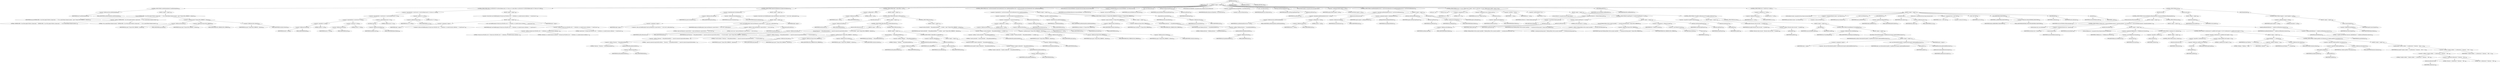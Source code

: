 digraph "execute" {  
"827" [label = <(METHOD,execute)<SUB>493</SUB>> ]
"47" [label = <(PARAM,this)<SUB>493</SUB>> ]
"828" [label = <(BLOCK,&lt;empty&gt;,&lt;empty&gt;)<SUB>493</SUB>> ]
"829" [label = <(CONTROL_STRUCTURE,if (usedMatchingTask),if (usedMatchingTask))<SUB>494</SUB>> ]
"830" [label = <(&lt;operator&gt;.fieldAccess,this.usedMatchingTask)<SUB>494</SUB>> ]
"831" [label = <(IDENTIFIER,this,if (usedMatchingTask))<SUB>494</SUB>> ]
"832" [label = <(FIELD_IDENTIFIER,usedMatchingTask,usedMatchingTask)<SUB>494</SUB>> ]
"833" [label = <(BLOCK,&lt;empty&gt;,&lt;empty&gt;)<SUB>494</SUB>> ]
"834" [label = <(log,log(&quot;DEPRECATED - Use of the implicit FileSet is deprecated.  &quot; + &quot;Use a nested fileset element instead.&quot;, quiet ? Project.MSG_VERBOSE : verbosity))<SUB>495</SUB>> ]
"46" [label = <(IDENTIFIER,this,log(&quot;DEPRECATED - Use of the implicit FileSet is deprecated.  &quot; + &quot;Use a nested fileset element instead.&quot;, quiet ? Project.MSG_VERBOSE : verbosity))<SUB>495</SUB>> ]
"835" [label = <(&lt;operator&gt;.addition,&quot;DEPRECATED - Use of the implicit FileSet is deprecated.  &quot; + &quot;Use a nested fileset element instead.&quot;)<SUB>495</SUB>> ]
"836" [label = <(LITERAL,&quot;DEPRECATED - Use of the implicit FileSet is deprecated.  &quot;,&quot;DEPRECATED - Use of the implicit FileSet is deprecated.  &quot; + &quot;Use a nested fileset element instead.&quot;)<SUB>495</SUB>> ]
"837" [label = <(LITERAL,&quot;Use a nested fileset element instead.&quot;,&quot;DEPRECATED - Use of the implicit FileSet is deprecated.  &quot; + &quot;Use a nested fileset element instead.&quot;)<SUB>496</SUB>> ]
"838" [label = <(&lt;operator&gt;.conditional,quiet ? Project.MSG_VERBOSE : verbosity)<SUB>496</SUB>> ]
"839" [label = <(&lt;operator&gt;.fieldAccess,this.quiet)<SUB>496</SUB>> ]
"840" [label = <(IDENTIFIER,this,quiet ? Project.MSG_VERBOSE : verbosity)<SUB>496</SUB>> ]
"841" [label = <(FIELD_IDENTIFIER,quiet,quiet)<SUB>496</SUB>> ]
"842" [label = <(&lt;operator&gt;.fieldAccess,Project.MSG_VERBOSE)<SUB>496</SUB>> ]
"843" [label = <(IDENTIFIER,Project,quiet ? Project.MSG_VERBOSE : verbosity)<SUB>496</SUB>> ]
"844" [label = <(FIELD_IDENTIFIER,MSG_VERBOSE,MSG_VERBOSE)<SUB>496</SUB>> ]
"845" [label = <(&lt;operator&gt;.fieldAccess,this.verbosity)<SUB>496</SUB>> ]
"846" [label = <(IDENTIFIER,this,quiet ? Project.MSG_VERBOSE : verbosity)<SUB>496</SUB>> ]
"847" [label = <(FIELD_IDENTIFIER,verbosity,verbosity)<SUB>496</SUB>> ]
"848" [label = <(CONTROL_STRUCTURE,if (file == null &amp;&amp; dir == null &amp;&amp; filesets.size() == 0 &amp;&amp; rcs == null),if (file == null &amp;&amp; dir == null &amp;&amp; filesets.size() == 0 &amp;&amp; rcs == null))<SUB>499</SUB>> ]
"849" [label = <(&lt;operator&gt;.logicalAnd,file == null &amp;&amp; dir == null &amp;&amp; filesets.size() == 0 &amp;&amp; rcs == null)<SUB>499</SUB>> ]
"850" [label = <(&lt;operator&gt;.logicalAnd,file == null &amp;&amp; dir == null &amp;&amp; filesets.size() == 0)<SUB>499</SUB>> ]
"851" [label = <(&lt;operator&gt;.logicalAnd,file == null &amp;&amp; dir == null)<SUB>499</SUB>> ]
"852" [label = <(&lt;operator&gt;.equals,file == null)<SUB>499</SUB>> ]
"853" [label = <(&lt;operator&gt;.fieldAccess,this.file)<SUB>499</SUB>> ]
"854" [label = <(IDENTIFIER,this,file == null)<SUB>499</SUB>> ]
"855" [label = <(FIELD_IDENTIFIER,file,file)<SUB>499</SUB>> ]
"856" [label = <(LITERAL,null,file == null)<SUB>499</SUB>> ]
"857" [label = <(&lt;operator&gt;.equals,dir == null)<SUB>499</SUB>> ]
"858" [label = <(&lt;operator&gt;.fieldAccess,this.dir)<SUB>499</SUB>> ]
"859" [label = <(IDENTIFIER,this,dir == null)<SUB>499</SUB>> ]
"860" [label = <(FIELD_IDENTIFIER,dir,dir)<SUB>499</SUB>> ]
"861" [label = <(LITERAL,null,dir == null)<SUB>499</SUB>> ]
"862" [label = <(&lt;operator&gt;.equals,filesets.size() == 0)<SUB>499</SUB>> ]
"863" [label = <(size,filesets.size())<SUB>499</SUB>> ]
"864" [label = <(&lt;operator&gt;.fieldAccess,this.filesets)<SUB>499</SUB>> ]
"865" [label = <(IDENTIFIER,this,filesets.size())<SUB>499</SUB>> ]
"866" [label = <(FIELD_IDENTIFIER,filesets,filesets)<SUB>499</SUB>> ]
"867" [label = <(LITERAL,0,filesets.size() == 0)<SUB>499</SUB>> ]
"868" [label = <(&lt;operator&gt;.equals,rcs == null)<SUB>499</SUB>> ]
"869" [label = <(&lt;operator&gt;.fieldAccess,this.rcs)<SUB>499</SUB>> ]
"870" [label = <(IDENTIFIER,this,rcs == null)<SUB>499</SUB>> ]
"871" [label = <(FIELD_IDENTIFIER,rcs,rcs)<SUB>499</SUB>> ]
"872" [label = <(LITERAL,null,rcs == null)<SUB>499</SUB>> ]
"873" [label = <(BLOCK,&lt;empty&gt;,&lt;empty&gt;)<SUB>499</SUB>> ]
"874" [label = <(&lt;operator&gt;.throw,throw new BuildException(&quot;At least one of the file or dir &quot; + &quot;attributes, or a nested resource collection, &quot; + &quot;must be set.&quot;);)<SUB>500</SUB>> ]
"875" [label = <(BLOCK,&lt;empty&gt;,&lt;empty&gt;)<SUB>500</SUB>> ]
"876" [label = <(&lt;operator&gt;.assignment,&lt;empty&gt;)> ]
"877" [label = <(IDENTIFIER,$obj7,&lt;empty&gt;)> ]
"878" [label = <(&lt;operator&gt;.alloc,new BuildException(&quot;At least one of the file or dir &quot; + &quot;attributes, or a nested resource collection, &quot; + &quot;must be set.&quot;))<SUB>500</SUB>> ]
"879" [label = <(&lt;init&gt;,new BuildException(&quot;At least one of the file or dir &quot; + &quot;attributes, or a nested resource collection, &quot; + &quot;must be set.&quot;))<SUB>500</SUB>> ]
"880" [label = <(IDENTIFIER,$obj7,new BuildException(&quot;At least one of the file or dir &quot; + &quot;attributes, or a nested resource collection, &quot; + &quot;must be set.&quot;))> ]
"881" [label = <(&lt;operator&gt;.addition,&quot;At least one of the file or dir &quot; + &quot;attributes, or a nested resource collection, &quot; + &quot;must be set.&quot;)<SUB>500</SUB>> ]
"882" [label = <(&lt;operator&gt;.addition,&quot;At least one of the file or dir &quot; + &quot;attributes, or a nested resource collection, &quot;)<SUB>500</SUB>> ]
"883" [label = <(LITERAL,&quot;At least one of the file or dir &quot;,&quot;At least one of the file or dir &quot; + &quot;attributes, or a nested resource collection, &quot;)<SUB>500</SUB>> ]
"884" [label = <(LITERAL,&quot;attributes, or a nested resource collection, &quot;,&quot;At least one of the file or dir &quot; + &quot;attributes, or a nested resource collection, &quot;)<SUB>501</SUB>> ]
"885" [label = <(LITERAL,&quot;must be set.&quot;,&quot;At least one of the file or dir &quot; + &quot;attributes, or a nested resource collection, &quot; + &quot;must be set.&quot;)<SUB>502</SUB>> ]
"886" [label = <(IDENTIFIER,$obj7,&lt;empty&gt;)> ]
"887" [label = <(CONTROL_STRUCTURE,if (quiet &amp;&amp; failonerror),if (quiet &amp;&amp; failonerror))<SUB>505</SUB>> ]
"888" [label = <(&lt;operator&gt;.logicalAnd,quiet &amp;&amp; failonerror)<SUB>505</SUB>> ]
"889" [label = <(&lt;operator&gt;.fieldAccess,this.quiet)<SUB>505</SUB>> ]
"890" [label = <(IDENTIFIER,this,quiet &amp;&amp; failonerror)<SUB>505</SUB>> ]
"891" [label = <(FIELD_IDENTIFIER,quiet,quiet)<SUB>505</SUB>> ]
"892" [label = <(&lt;operator&gt;.fieldAccess,this.failonerror)<SUB>505</SUB>> ]
"893" [label = <(IDENTIFIER,this,quiet &amp;&amp; failonerror)<SUB>505</SUB>> ]
"894" [label = <(FIELD_IDENTIFIER,failonerror,failonerror)<SUB>505</SUB>> ]
"895" [label = <(BLOCK,&lt;empty&gt;,&lt;empty&gt;)<SUB>505</SUB>> ]
"896" [label = <(&lt;operator&gt;.throw,throw new BuildException(&quot;quiet and failonerror cannot both be &quot; + &quot;set to true&quot;, getLocation());)<SUB>506</SUB>> ]
"897" [label = <(BLOCK,&lt;empty&gt;,&lt;empty&gt;)<SUB>506</SUB>> ]
"898" [label = <(&lt;operator&gt;.assignment,&lt;empty&gt;)> ]
"899" [label = <(IDENTIFIER,$obj8,&lt;empty&gt;)> ]
"900" [label = <(&lt;operator&gt;.alloc,new BuildException(&quot;quiet and failonerror cannot both be &quot; + &quot;set to true&quot;, getLocation()))<SUB>506</SUB>> ]
"901" [label = <(&lt;init&gt;,new BuildException(&quot;quiet and failonerror cannot both be &quot; + &quot;set to true&quot;, getLocation()))<SUB>506</SUB>> ]
"902" [label = <(IDENTIFIER,$obj8,new BuildException(&quot;quiet and failonerror cannot both be &quot; + &quot;set to true&quot;, getLocation()))> ]
"903" [label = <(&lt;operator&gt;.addition,&quot;quiet and failonerror cannot both be &quot; + &quot;set to true&quot;)<SUB>506</SUB>> ]
"904" [label = <(LITERAL,&quot;quiet and failonerror cannot both be &quot;,&quot;quiet and failonerror cannot both be &quot; + &quot;set to true&quot;)<SUB>506</SUB>> ]
"905" [label = <(LITERAL,&quot;set to true&quot;,&quot;quiet and failonerror cannot both be &quot; + &quot;set to true&quot;)<SUB>507</SUB>> ]
"906" [label = <(getLocation,getLocation())<SUB>507</SUB>> ]
"48" [label = <(IDENTIFIER,this,getLocation())<SUB>507</SUB>> ]
"907" [label = <(IDENTIFIER,$obj8,&lt;empty&gt;)> ]
"908" [label = <(CONTROL_STRUCTURE,if (file != null),if (file != null))<SUB>511</SUB>> ]
"909" [label = <(&lt;operator&gt;.notEquals,file != null)<SUB>511</SUB>> ]
"910" [label = <(&lt;operator&gt;.fieldAccess,this.file)<SUB>511</SUB>> ]
"911" [label = <(IDENTIFIER,this,file != null)<SUB>511</SUB>> ]
"912" [label = <(FIELD_IDENTIFIER,file,file)<SUB>511</SUB>> ]
"913" [label = <(LITERAL,null,file != null)<SUB>511</SUB>> ]
"914" [label = <(BLOCK,&lt;empty&gt;,&lt;empty&gt;)<SUB>511</SUB>> ]
"915" [label = <(CONTROL_STRUCTURE,if (file.exists()),if (file.exists()))<SUB>512</SUB>> ]
"916" [label = <(exists,file.exists())<SUB>512</SUB>> ]
"917" [label = <(&lt;operator&gt;.fieldAccess,this.file)<SUB>512</SUB>> ]
"918" [label = <(IDENTIFIER,this,file.exists())<SUB>512</SUB>> ]
"919" [label = <(FIELD_IDENTIFIER,file,file)<SUB>512</SUB>> ]
"920" [label = <(BLOCK,&lt;empty&gt;,&lt;empty&gt;)<SUB>512</SUB>> ]
"921" [label = <(CONTROL_STRUCTURE,if (file.isDirectory()),if (file.isDirectory()))<SUB>513</SUB>> ]
"922" [label = <(isDirectory,file.isDirectory())<SUB>513</SUB>> ]
"923" [label = <(&lt;operator&gt;.fieldAccess,this.file)<SUB>513</SUB>> ]
"924" [label = <(IDENTIFIER,this,file.isDirectory())<SUB>513</SUB>> ]
"925" [label = <(FIELD_IDENTIFIER,file,file)<SUB>513</SUB>> ]
"926" [label = <(BLOCK,&lt;empty&gt;,&lt;empty&gt;)<SUB>513</SUB>> ]
"927" [label = <(log,log(&quot;Directory &quot; + file.getAbsolutePath() + &quot; cannot be removed using the file attribute.  &quot; + &quot;Use dir instead.&quot;, quiet ? Project.MSG_VERBOSE : verbosity))<SUB>514</SUB>> ]
"49" [label = <(IDENTIFIER,this,log(&quot;Directory &quot; + file.getAbsolutePath() + &quot; cannot be removed using the file attribute.  &quot; + &quot;Use dir instead.&quot;, quiet ? Project.MSG_VERBOSE : verbosity))<SUB>514</SUB>> ]
"928" [label = <(&lt;operator&gt;.addition,&quot;Directory &quot; + file.getAbsolutePath() + &quot; cannot be removed using the file attribute.  &quot; + &quot;Use dir instead.&quot;)<SUB>514</SUB>> ]
"929" [label = <(&lt;operator&gt;.addition,&quot;Directory &quot; + file.getAbsolutePath() + &quot; cannot be removed using the file attribute.  &quot;)<SUB>514</SUB>> ]
"930" [label = <(&lt;operator&gt;.addition,&quot;Directory &quot; + file.getAbsolutePath())<SUB>514</SUB>> ]
"931" [label = <(LITERAL,&quot;Directory &quot;,&quot;Directory &quot; + file.getAbsolutePath())<SUB>514</SUB>> ]
"932" [label = <(getAbsolutePath,file.getAbsolutePath())<SUB>514</SUB>> ]
"933" [label = <(&lt;operator&gt;.fieldAccess,this.file)<SUB>514</SUB>> ]
"934" [label = <(IDENTIFIER,this,file.getAbsolutePath())<SUB>514</SUB>> ]
"935" [label = <(FIELD_IDENTIFIER,file,file)<SUB>514</SUB>> ]
"936" [label = <(LITERAL,&quot; cannot be removed using the file attribute.  &quot;,&quot;Directory &quot; + file.getAbsolutePath() + &quot; cannot be removed using the file attribute.  &quot;)<SUB>515</SUB>> ]
"937" [label = <(LITERAL,&quot;Use dir instead.&quot;,&quot;Directory &quot; + file.getAbsolutePath() + &quot; cannot be removed using the file attribute.  &quot; + &quot;Use dir instead.&quot;)<SUB>516</SUB>> ]
"938" [label = <(&lt;operator&gt;.conditional,quiet ? Project.MSG_VERBOSE : verbosity)<SUB>516</SUB>> ]
"939" [label = <(&lt;operator&gt;.fieldAccess,this.quiet)<SUB>516</SUB>> ]
"940" [label = <(IDENTIFIER,this,quiet ? Project.MSG_VERBOSE : verbosity)<SUB>516</SUB>> ]
"941" [label = <(FIELD_IDENTIFIER,quiet,quiet)<SUB>516</SUB>> ]
"942" [label = <(&lt;operator&gt;.fieldAccess,Project.MSG_VERBOSE)<SUB>516</SUB>> ]
"943" [label = <(IDENTIFIER,Project,quiet ? Project.MSG_VERBOSE : verbosity)<SUB>516</SUB>> ]
"944" [label = <(FIELD_IDENTIFIER,MSG_VERBOSE,MSG_VERBOSE)<SUB>516</SUB>> ]
"945" [label = <(&lt;operator&gt;.fieldAccess,this.verbosity)<SUB>516</SUB>> ]
"946" [label = <(IDENTIFIER,this,quiet ? Project.MSG_VERBOSE : verbosity)<SUB>516</SUB>> ]
"947" [label = <(FIELD_IDENTIFIER,verbosity,verbosity)<SUB>516</SUB>> ]
"948" [label = <(CONTROL_STRUCTURE,else,else)<SUB>517</SUB>> ]
"949" [label = <(BLOCK,&lt;empty&gt;,&lt;empty&gt;)<SUB>517</SUB>> ]
"950" [label = <(log,log(&quot;Deleting: &quot; + file.getAbsolutePath()))<SUB>518</SUB>> ]
"50" [label = <(IDENTIFIER,this,log(&quot;Deleting: &quot; + file.getAbsolutePath()))<SUB>518</SUB>> ]
"951" [label = <(&lt;operator&gt;.addition,&quot;Deleting: &quot; + file.getAbsolutePath())<SUB>518</SUB>> ]
"952" [label = <(LITERAL,&quot;Deleting: &quot;,&quot;Deleting: &quot; + file.getAbsolutePath())<SUB>518</SUB>> ]
"953" [label = <(getAbsolutePath,file.getAbsolutePath())<SUB>518</SUB>> ]
"954" [label = <(&lt;operator&gt;.fieldAccess,this.file)<SUB>518</SUB>> ]
"955" [label = <(IDENTIFIER,this,file.getAbsolutePath())<SUB>518</SUB>> ]
"956" [label = <(FIELD_IDENTIFIER,file,file)<SUB>518</SUB>> ]
"957" [label = <(CONTROL_STRUCTURE,if (!delete(file)),if (!delete(file)))<SUB>520</SUB>> ]
"958" [label = <(&lt;operator&gt;.logicalNot,!delete(file))<SUB>520</SUB>> ]
"959" [label = <(delete,this.delete(file))<SUB>520</SUB>> ]
"51" [label = <(IDENTIFIER,this,this.delete(file))<SUB>520</SUB>> ]
"960" [label = <(&lt;operator&gt;.fieldAccess,this.file)<SUB>520</SUB>> ]
"961" [label = <(IDENTIFIER,this,this.delete(file))<SUB>520</SUB>> ]
"962" [label = <(FIELD_IDENTIFIER,file,file)<SUB>520</SUB>> ]
"963" [label = <(BLOCK,&lt;empty&gt;,&lt;empty&gt;)<SUB>520</SUB>> ]
"964" [label = <(handle,this.handle(&quot;Unable to delete file &quot; + file.getAbsolutePath()))<SUB>521</SUB>> ]
"52" [label = <(IDENTIFIER,this,this.handle(&quot;Unable to delete file &quot; + file.getAbsolutePath()))<SUB>521</SUB>> ]
"965" [label = <(&lt;operator&gt;.addition,&quot;Unable to delete file &quot; + file.getAbsolutePath())<SUB>521</SUB>> ]
"966" [label = <(LITERAL,&quot;Unable to delete file &quot;,&quot;Unable to delete file &quot; + file.getAbsolutePath())<SUB>521</SUB>> ]
"967" [label = <(getAbsolutePath,file.getAbsolutePath())<SUB>521</SUB>> ]
"968" [label = <(&lt;operator&gt;.fieldAccess,this.file)<SUB>521</SUB>> ]
"969" [label = <(IDENTIFIER,this,file.getAbsolutePath())<SUB>521</SUB>> ]
"970" [label = <(FIELD_IDENTIFIER,file,file)<SUB>521</SUB>> ]
"971" [label = <(CONTROL_STRUCTURE,else,else)<SUB>524</SUB>> ]
"972" [label = <(BLOCK,&lt;empty&gt;,&lt;empty&gt;)<SUB>524</SUB>> ]
"973" [label = <(log,log(&quot;Could not find file &quot; + file.getAbsolutePath() + &quot; to delete.&quot;, quiet ? Project.MSG_VERBOSE : verbosity))<SUB>525</SUB>> ]
"53" [label = <(IDENTIFIER,this,log(&quot;Could not find file &quot; + file.getAbsolutePath() + &quot; to delete.&quot;, quiet ? Project.MSG_VERBOSE : verbosity))<SUB>525</SUB>> ]
"974" [label = <(&lt;operator&gt;.addition,&quot;Could not find file &quot; + file.getAbsolutePath() + &quot; to delete.&quot;)<SUB>525</SUB>> ]
"975" [label = <(&lt;operator&gt;.addition,&quot;Could not find file &quot; + file.getAbsolutePath())<SUB>525</SUB>> ]
"976" [label = <(LITERAL,&quot;Could not find file &quot;,&quot;Could not find file &quot; + file.getAbsolutePath())<SUB>525</SUB>> ]
"977" [label = <(getAbsolutePath,file.getAbsolutePath())<SUB>525</SUB>> ]
"978" [label = <(&lt;operator&gt;.fieldAccess,this.file)<SUB>525</SUB>> ]
"979" [label = <(IDENTIFIER,this,file.getAbsolutePath())<SUB>525</SUB>> ]
"980" [label = <(FIELD_IDENTIFIER,file,file)<SUB>525</SUB>> ]
"981" [label = <(LITERAL,&quot; to delete.&quot;,&quot;Could not find file &quot; + file.getAbsolutePath() + &quot; to delete.&quot;)<SUB>526</SUB>> ]
"982" [label = <(&lt;operator&gt;.conditional,quiet ? Project.MSG_VERBOSE : verbosity)<SUB>526</SUB>> ]
"983" [label = <(&lt;operator&gt;.fieldAccess,this.quiet)<SUB>526</SUB>> ]
"984" [label = <(IDENTIFIER,this,quiet ? Project.MSG_VERBOSE : verbosity)<SUB>526</SUB>> ]
"985" [label = <(FIELD_IDENTIFIER,quiet,quiet)<SUB>526</SUB>> ]
"986" [label = <(&lt;operator&gt;.fieldAccess,Project.MSG_VERBOSE)<SUB>526</SUB>> ]
"987" [label = <(IDENTIFIER,Project,quiet ? Project.MSG_VERBOSE : verbosity)<SUB>526</SUB>> ]
"988" [label = <(FIELD_IDENTIFIER,MSG_VERBOSE,MSG_VERBOSE)<SUB>526</SUB>> ]
"989" [label = <(&lt;operator&gt;.fieldAccess,this.verbosity)<SUB>526</SUB>> ]
"990" [label = <(IDENTIFIER,this,quiet ? Project.MSG_VERBOSE : verbosity)<SUB>526</SUB>> ]
"991" [label = <(FIELD_IDENTIFIER,verbosity,verbosity)<SUB>526</SUB>> ]
"992" [label = <(CONTROL_STRUCTURE,if (dir != null &amp;&amp; dir.exists() &amp;&amp; dir.isDirectory() &amp;&amp; !usedMatchingTask),if (dir != null &amp;&amp; dir.exists() &amp;&amp; dir.isDirectory() &amp;&amp; !usedMatchingTask))<SUB>531</SUB>> ]
"993" [label = <(&lt;operator&gt;.logicalAnd,dir != null &amp;&amp; dir.exists() &amp;&amp; dir.isDirectory() &amp;&amp; !usedMatchingTask)<SUB>531</SUB>> ]
"994" [label = <(&lt;operator&gt;.logicalAnd,dir != null &amp;&amp; dir.exists() &amp;&amp; dir.isDirectory())<SUB>531</SUB>> ]
"995" [label = <(&lt;operator&gt;.logicalAnd,dir != null &amp;&amp; dir.exists())<SUB>531</SUB>> ]
"996" [label = <(&lt;operator&gt;.notEquals,dir != null)<SUB>531</SUB>> ]
"997" [label = <(&lt;operator&gt;.fieldAccess,this.dir)<SUB>531</SUB>> ]
"998" [label = <(IDENTIFIER,this,dir != null)<SUB>531</SUB>> ]
"999" [label = <(FIELD_IDENTIFIER,dir,dir)<SUB>531</SUB>> ]
"1000" [label = <(LITERAL,null,dir != null)<SUB>531</SUB>> ]
"1001" [label = <(exists,dir.exists())<SUB>531</SUB>> ]
"1002" [label = <(&lt;operator&gt;.fieldAccess,this.dir)<SUB>531</SUB>> ]
"1003" [label = <(IDENTIFIER,this,dir.exists())<SUB>531</SUB>> ]
"1004" [label = <(FIELD_IDENTIFIER,dir,dir)<SUB>531</SUB>> ]
"1005" [label = <(isDirectory,dir.isDirectory())<SUB>531</SUB>> ]
"1006" [label = <(&lt;operator&gt;.fieldAccess,this.dir)<SUB>531</SUB>> ]
"1007" [label = <(IDENTIFIER,this,dir.isDirectory())<SUB>531</SUB>> ]
"1008" [label = <(FIELD_IDENTIFIER,dir,dir)<SUB>531</SUB>> ]
"1009" [label = <(&lt;operator&gt;.logicalNot,!usedMatchingTask)<SUB>532</SUB>> ]
"1010" [label = <(&lt;operator&gt;.fieldAccess,this.usedMatchingTask)<SUB>532</SUB>> ]
"1011" [label = <(IDENTIFIER,this,!usedMatchingTask)<SUB>532</SUB>> ]
"1012" [label = <(FIELD_IDENTIFIER,usedMatchingTask,usedMatchingTask)<SUB>532</SUB>> ]
"1013" [label = <(BLOCK,&lt;empty&gt;,&lt;empty&gt;)<SUB>532</SUB>> ]
"1014" [label = <(CONTROL_STRUCTURE,if (verbosity == Project.MSG_VERBOSE),if (verbosity == Project.MSG_VERBOSE))<SUB>540</SUB>> ]
"1015" [label = <(&lt;operator&gt;.equals,verbosity == Project.MSG_VERBOSE)<SUB>540</SUB>> ]
"1016" [label = <(&lt;operator&gt;.fieldAccess,this.verbosity)<SUB>540</SUB>> ]
"1017" [label = <(IDENTIFIER,this,verbosity == Project.MSG_VERBOSE)<SUB>540</SUB>> ]
"1018" [label = <(FIELD_IDENTIFIER,verbosity,verbosity)<SUB>540</SUB>> ]
"1019" [label = <(&lt;operator&gt;.fieldAccess,Project.MSG_VERBOSE)<SUB>540</SUB>> ]
"1020" [label = <(IDENTIFIER,Project,verbosity == Project.MSG_VERBOSE)<SUB>540</SUB>> ]
"1021" [label = <(FIELD_IDENTIFIER,MSG_VERBOSE,MSG_VERBOSE)<SUB>540</SUB>> ]
"1022" [label = <(BLOCK,&lt;empty&gt;,&lt;empty&gt;)<SUB>540</SUB>> ]
"1023" [label = <(log,log(&quot;Deleting directory &quot; + dir.getAbsolutePath()))<SUB>541</SUB>> ]
"54" [label = <(IDENTIFIER,this,log(&quot;Deleting directory &quot; + dir.getAbsolutePath()))<SUB>541</SUB>> ]
"1024" [label = <(&lt;operator&gt;.addition,&quot;Deleting directory &quot; + dir.getAbsolutePath())<SUB>541</SUB>> ]
"1025" [label = <(LITERAL,&quot;Deleting directory &quot;,&quot;Deleting directory &quot; + dir.getAbsolutePath())<SUB>541</SUB>> ]
"1026" [label = <(getAbsolutePath,dir.getAbsolutePath())<SUB>541</SUB>> ]
"1027" [label = <(&lt;operator&gt;.fieldAccess,this.dir)<SUB>541</SUB>> ]
"1028" [label = <(IDENTIFIER,this,dir.getAbsolutePath())<SUB>541</SUB>> ]
"1029" [label = <(FIELD_IDENTIFIER,dir,dir)<SUB>541</SUB>> ]
"1030" [label = <(removeDir,this.removeDir(dir))<SUB>543</SUB>> ]
"55" [label = <(IDENTIFIER,this,this.removeDir(dir))<SUB>543</SUB>> ]
"1031" [label = <(&lt;operator&gt;.fieldAccess,this.dir)<SUB>543</SUB>> ]
"1032" [label = <(IDENTIFIER,this,this.removeDir(dir))<SUB>543</SUB>> ]
"1033" [label = <(FIELD_IDENTIFIER,dir,dir)<SUB>543</SUB>> ]
"57" [label = <(LOCAL,Resources resourcesToDelete: org.apache.tools.ant.types.resources.Resources)> ]
"1034" [label = <(&lt;operator&gt;.assignment,Resources resourcesToDelete = new Resources())<SUB>545</SUB>> ]
"1035" [label = <(IDENTIFIER,resourcesToDelete,Resources resourcesToDelete = new Resources())<SUB>545</SUB>> ]
"1036" [label = <(&lt;operator&gt;.alloc,new Resources())<SUB>545</SUB>> ]
"1037" [label = <(&lt;init&gt;,new Resources())<SUB>545</SUB>> ]
"56" [label = <(IDENTIFIER,resourcesToDelete,new Resources())<SUB>545</SUB>> ]
"1038" [label = <(setProject,setProject(getProject()))<SUB>546</SUB>> ]
"1039" [label = <(IDENTIFIER,resourcesToDelete,setProject(getProject()))<SUB>546</SUB>> ]
"1040" [label = <(getProject,getProject())<SUB>546</SUB>> ]
"58" [label = <(IDENTIFIER,this,getProject())<SUB>546</SUB>> ]
"60" [label = <(LOCAL,Resources filesetDirs: org.apache.tools.ant.types.resources.Resources)> ]
"1041" [label = <(&lt;operator&gt;.assignment,Resources filesetDirs = new Resources())<SUB>547</SUB>> ]
"1042" [label = <(IDENTIFIER,filesetDirs,Resources filesetDirs = new Resources())<SUB>547</SUB>> ]
"1043" [label = <(&lt;operator&gt;.alloc,new Resources())<SUB>547</SUB>> ]
"1044" [label = <(&lt;init&gt;,new Resources())<SUB>547</SUB>> ]
"59" [label = <(IDENTIFIER,filesetDirs,new Resources())<SUB>547</SUB>> ]
"1045" [label = <(setProject,setProject(getProject()))<SUB>548</SUB>> ]
"1046" [label = <(IDENTIFIER,filesetDirs,setProject(getProject()))<SUB>548</SUB>> ]
"1047" [label = <(getProject,getProject())<SUB>548</SUB>> ]
"61" [label = <(IDENTIFIER,this,getProject())<SUB>548</SUB>> ]
"1048" [label = <(LOCAL,FileSet implicit: org.apache.tools.ant.types.FileSet)> ]
"1049" [label = <(&lt;operator&gt;.assignment,FileSet implicit = null)<SUB>549</SUB>> ]
"1050" [label = <(IDENTIFIER,implicit,FileSet implicit = null)<SUB>549</SUB>> ]
"1051" [label = <(LITERAL,null,FileSet implicit = null)<SUB>549</SUB>> ]
"1052" [label = <(CONTROL_STRUCTURE,if (usedMatchingTask &amp;&amp; dir != null &amp;&amp; dir.isDirectory()),if (usedMatchingTask &amp;&amp; dir != null &amp;&amp; dir.isDirectory()))<SUB>550</SUB>> ]
"1053" [label = <(&lt;operator&gt;.logicalAnd,usedMatchingTask &amp;&amp; dir != null &amp;&amp; dir.isDirectory())<SUB>550</SUB>> ]
"1054" [label = <(&lt;operator&gt;.logicalAnd,usedMatchingTask &amp;&amp; dir != null)<SUB>550</SUB>> ]
"1055" [label = <(&lt;operator&gt;.fieldAccess,this.usedMatchingTask)<SUB>550</SUB>> ]
"1056" [label = <(IDENTIFIER,this,usedMatchingTask &amp;&amp; dir != null)<SUB>550</SUB>> ]
"1057" [label = <(FIELD_IDENTIFIER,usedMatchingTask,usedMatchingTask)<SUB>550</SUB>> ]
"1058" [label = <(&lt;operator&gt;.notEquals,dir != null)<SUB>550</SUB>> ]
"1059" [label = <(&lt;operator&gt;.fieldAccess,this.dir)<SUB>550</SUB>> ]
"1060" [label = <(IDENTIFIER,this,dir != null)<SUB>550</SUB>> ]
"1061" [label = <(FIELD_IDENTIFIER,dir,dir)<SUB>550</SUB>> ]
"1062" [label = <(LITERAL,null,dir != null)<SUB>550</SUB>> ]
"1063" [label = <(isDirectory,dir.isDirectory())<SUB>550</SUB>> ]
"1064" [label = <(&lt;operator&gt;.fieldAccess,this.dir)<SUB>550</SUB>> ]
"1065" [label = <(IDENTIFIER,this,dir.isDirectory())<SUB>550</SUB>> ]
"1066" [label = <(FIELD_IDENTIFIER,dir,dir)<SUB>550</SUB>> ]
"1067" [label = <(BLOCK,&lt;empty&gt;,&lt;empty&gt;)<SUB>550</SUB>> ]
"1068" [label = <(&lt;operator&gt;.assignment,implicit = getImplicitFileSet())<SUB>552</SUB>> ]
"1069" [label = <(IDENTIFIER,implicit,implicit = getImplicitFileSet())<SUB>552</SUB>> ]
"1070" [label = <(getImplicitFileSet,getImplicitFileSet())<SUB>552</SUB>> ]
"62" [label = <(IDENTIFIER,this,getImplicitFileSet())<SUB>552</SUB>> ]
"1071" [label = <(setProject,setProject(getProject()))<SUB>553</SUB>> ]
"1072" [label = <(IDENTIFIER,implicit,setProject(getProject()))<SUB>553</SUB>> ]
"1073" [label = <(getProject,getProject())<SUB>553</SUB>> ]
"63" [label = <(IDENTIFIER,this,getProject())<SUB>553</SUB>> ]
"1074" [label = <(add,add(implicit))<SUB>554</SUB>> ]
"1075" [label = <(&lt;operator&gt;.fieldAccess,this.filesets)<SUB>554</SUB>> ]
"1076" [label = <(IDENTIFIER,this,add(implicit))<SUB>554</SUB>> ]
"1077" [label = <(FIELD_IDENTIFIER,filesets,filesets)<SUB>554</SUB>> ]
"1078" [label = <(IDENTIFIER,implicit,add(implicit))<SUB>554</SUB>> ]
"1079" [label = <(CONTROL_STRUCTURE,for (int i = 0, size = filesets.size(); Some(i &lt; size); i++),for (int i = 0, size = filesets.size(); Some(i &lt; size); i++))<SUB>557</SUB>> ]
"1080" [label = <(LOCAL,int i: int)> ]
"1081" [label = <(LOCAL,int size: int)> ]
"1082" [label = <(&lt;operator&gt;.assignment,int i = 0)<SUB>557</SUB>> ]
"1083" [label = <(IDENTIFIER,i,int i = 0)<SUB>557</SUB>> ]
"1084" [label = <(LITERAL,0,int i = 0)<SUB>557</SUB>> ]
"1085" [label = <(&lt;operator&gt;.assignment,int size = filesets.size())<SUB>557</SUB>> ]
"1086" [label = <(IDENTIFIER,size,int size = filesets.size())<SUB>557</SUB>> ]
"1087" [label = <(size,filesets.size())<SUB>557</SUB>> ]
"1088" [label = <(&lt;operator&gt;.fieldAccess,this.filesets)<SUB>557</SUB>> ]
"1089" [label = <(IDENTIFIER,this,filesets.size())<SUB>557</SUB>> ]
"1090" [label = <(FIELD_IDENTIFIER,filesets,filesets)<SUB>557</SUB>> ]
"1091" [label = <(&lt;operator&gt;.lessThan,i &lt; size)<SUB>557</SUB>> ]
"1092" [label = <(IDENTIFIER,i,i &lt; size)<SUB>557</SUB>> ]
"1093" [label = <(IDENTIFIER,size,i &lt; size)<SUB>557</SUB>> ]
"1094" [label = <(&lt;operator&gt;.postIncrement,i++)<SUB>557</SUB>> ]
"1095" [label = <(IDENTIFIER,i,i++)<SUB>557</SUB>> ]
"1096" [label = <(BLOCK,&lt;empty&gt;,&lt;empty&gt;)<SUB>557</SUB>> ]
"1097" [label = <(LOCAL,FileSet fs: org.apache.tools.ant.types.FileSet)> ]
"1098" [label = <(&lt;operator&gt;.assignment,FileSet fs = (FileSet) filesets.get(i))<SUB>558</SUB>> ]
"1099" [label = <(IDENTIFIER,fs,FileSet fs = (FileSet) filesets.get(i))<SUB>558</SUB>> ]
"1100" [label = <(&lt;operator&gt;.cast,(FileSet) filesets.get(i))<SUB>558</SUB>> ]
"1101" [label = <(TYPE_REF,FileSet,FileSet)<SUB>558</SUB>> ]
"1102" [label = <(get,filesets.get(i))<SUB>558</SUB>> ]
"1103" [label = <(&lt;operator&gt;.fieldAccess,this.filesets)<SUB>558</SUB>> ]
"1104" [label = <(IDENTIFIER,this,filesets.get(i))<SUB>558</SUB>> ]
"1105" [label = <(FIELD_IDENTIFIER,filesets,filesets)<SUB>558</SUB>> ]
"1106" [label = <(IDENTIFIER,i,filesets.get(i))<SUB>558</SUB>> ]
"1107" [label = <(CONTROL_STRUCTURE,if (fs.getProject() == null),if (fs.getProject() == null))<SUB>559</SUB>> ]
"1108" [label = <(&lt;operator&gt;.equals,fs.getProject() == null)<SUB>559</SUB>> ]
"1109" [label = <(getProject,getProject())<SUB>559</SUB>> ]
"1110" [label = <(IDENTIFIER,fs,getProject())<SUB>559</SUB>> ]
"1111" [label = <(LITERAL,null,fs.getProject() == null)<SUB>559</SUB>> ]
"1112" [label = <(BLOCK,&lt;empty&gt;,&lt;empty&gt;)<SUB>559</SUB>> ]
"1113" [label = <(log,log(&quot;Deleting fileset with no project specified;&quot; + &quot; assuming executing project&quot;, Project.MSG_VERBOSE))<SUB>560</SUB>> ]
"64" [label = <(IDENTIFIER,this,log(&quot;Deleting fileset with no project specified;&quot; + &quot; assuming executing project&quot;, Project.MSG_VERBOSE))<SUB>560</SUB>> ]
"1114" [label = <(&lt;operator&gt;.addition,&quot;Deleting fileset with no project specified;&quot; + &quot; assuming executing project&quot;)<SUB>560</SUB>> ]
"1115" [label = <(LITERAL,&quot;Deleting fileset with no project specified;&quot;,&quot;Deleting fileset with no project specified;&quot; + &quot; assuming executing project&quot;)<SUB>560</SUB>> ]
"1116" [label = <(LITERAL,&quot; assuming executing project&quot;,&quot;Deleting fileset with no project specified;&quot; + &quot; assuming executing project&quot;)<SUB>561</SUB>> ]
"1117" [label = <(&lt;operator&gt;.fieldAccess,Project.MSG_VERBOSE)<SUB>561</SUB>> ]
"1118" [label = <(IDENTIFIER,Project,log(&quot;Deleting fileset with no project specified;&quot; + &quot; assuming executing project&quot;, Project.MSG_VERBOSE))<SUB>561</SUB>> ]
"1119" [label = <(FIELD_IDENTIFIER,MSG_VERBOSE,MSG_VERBOSE)<SUB>561</SUB>> ]
"1120" [label = <(&lt;operator&gt;.assignment,fs = (FileSet) fs.clone())<SUB>562</SUB>> ]
"1121" [label = <(IDENTIFIER,fs,fs = (FileSet) fs.clone())<SUB>562</SUB>> ]
"1122" [label = <(&lt;operator&gt;.cast,(FileSet) fs.clone())<SUB>562</SUB>> ]
"1123" [label = <(TYPE_REF,FileSet,FileSet)<SUB>562</SUB>> ]
"1124" [label = <(clone,clone())<SUB>562</SUB>> ]
"1125" [label = <(IDENTIFIER,fs,clone())<SUB>562</SUB>> ]
"1126" [label = <(setProject,setProject(getProject()))<SUB>563</SUB>> ]
"1127" [label = <(IDENTIFIER,fs,setProject(getProject()))<SUB>563</SUB>> ]
"1128" [label = <(getProject,getProject())<SUB>563</SUB>> ]
"65" [label = <(IDENTIFIER,this,getProject())<SUB>563</SUB>> ]
"1129" [label = <(CONTROL_STRUCTURE,if (!fs.getDir().isDirectory()),if (!fs.getDir().isDirectory()))<SUB>565</SUB>> ]
"1130" [label = <(&lt;operator&gt;.logicalNot,!fs.getDir().isDirectory())<SUB>565</SUB>> ]
"1131" [label = <(isDirectory,isDirectory())<SUB>565</SUB>> ]
"1132" [label = <(getDir,getDir())<SUB>565</SUB>> ]
"1133" [label = <(IDENTIFIER,fs,getDir())<SUB>565</SUB>> ]
"1134" [label = <(BLOCK,&lt;empty&gt;,&lt;empty&gt;)<SUB>565</SUB>> ]
"1135" [label = <(handle,handle(&quot;Directory does not exist:&quot; + fs.getDir()))<SUB>566</SUB>> ]
"66" [label = <(IDENTIFIER,this,handle(&quot;Directory does not exist:&quot; + fs.getDir()))<SUB>566</SUB>> ]
"1136" [label = <(&lt;operator&gt;.addition,&quot;Directory does not exist:&quot; + fs.getDir())<SUB>566</SUB>> ]
"1137" [label = <(LITERAL,&quot;Directory does not exist:&quot;,&quot;Directory does not exist:&quot; + fs.getDir())<SUB>566</SUB>> ]
"1138" [label = <(getDir,getDir())<SUB>566</SUB>> ]
"1139" [label = <(IDENTIFIER,fs,getDir())<SUB>566</SUB>> ]
"1140" [label = <(CONTROL_STRUCTURE,else,else)<SUB>567</SUB>> ]
"1141" [label = <(BLOCK,&lt;empty&gt;,&lt;empty&gt;)<SUB>567</SUB>> ]
"1142" [label = <(add,add(fs))<SUB>568</SUB>> ]
"1143" [label = <(IDENTIFIER,resourcesToDelete,add(fs))<SUB>568</SUB>> ]
"1144" [label = <(IDENTIFIER,fs,add(fs))<SUB>568</SUB>> ]
"1145" [label = <(CONTROL_STRUCTURE,if (includeEmpty),if (includeEmpty))<SUB>569</SUB>> ]
"1146" [label = <(&lt;operator&gt;.fieldAccess,this.includeEmpty)<SUB>569</SUB>> ]
"1147" [label = <(IDENTIFIER,this,if (includeEmpty))<SUB>569</SUB>> ]
"1148" [label = <(FIELD_IDENTIFIER,includeEmpty,includeEmpty)<SUB>569</SUB>> ]
"1149" [label = <(BLOCK,&lt;empty&gt;,&lt;empty&gt;)<SUB>569</SUB>> ]
"1150" [label = <(add,add(new ReverseDirs(fs.getDir(), fs.getDirectoryScanner().getIncludedDirectories())))<SUB>570</SUB>> ]
"1151" [label = <(IDENTIFIER,filesetDirs,add(new ReverseDirs(fs.getDir(), fs.getDirectoryScanner().getIncludedDirectories())))<SUB>570</SUB>> ]
"1152" [label = <(BLOCK,&lt;empty&gt;,&lt;empty&gt;)<SUB>570</SUB>> ]
"1153" [label = <(&lt;operator&gt;.assignment,&lt;empty&gt;)> ]
"1154" [label = <(IDENTIFIER,$obj11,&lt;empty&gt;)> ]
"1155" [label = <(&lt;operator&gt;.alloc,new ReverseDirs(fs.getDir(), fs.getDirectoryScanner().getIncludedDirectories()))<SUB>570</SUB>> ]
"1156" [label = <(&lt;init&gt;,new ReverseDirs(fs.getDir(), fs.getDirectoryScanner().getIncludedDirectories()))<SUB>570</SUB>> ]
"1157" [label = <(IDENTIFIER,$obj11,new ReverseDirs(fs.getDir(), fs.getDirectoryScanner().getIncludedDirectories()))> ]
"1158" [label = <(getDir,getDir())<SUB>570</SUB>> ]
"1159" [label = <(IDENTIFIER,fs,getDir())<SUB>570</SUB>> ]
"1160" [label = <(getIncludedDirectories,getIncludedDirectories())<SUB>570</SUB>> ]
"1161" [label = <(getDirectoryScanner,getDirectoryScanner())<SUB>570</SUB>> ]
"1162" [label = <(IDENTIFIER,fs,getDirectoryScanner())<SUB>570</SUB>> ]
"1163" [label = <(IDENTIFIER,$obj11,&lt;empty&gt;)> ]
"1164" [label = <(add,add(filesetDirs))<SUB>575</SUB>> ]
"1165" [label = <(IDENTIFIER,resourcesToDelete,add(filesetDirs))<SUB>575</SUB>> ]
"1166" [label = <(IDENTIFIER,filesetDirs,add(filesetDirs))<SUB>575</SUB>> ]
"1167" [label = <(CONTROL_STRUCTURE,if (rcs != null),if (rcs != null))<SUB>576</SUB>> ]
"1168" [label = <(&lt;operator&gt;.notEquals,rcs != null)<SUB>576</SUB>> ]
"1169" [label = <(&lt;operator&gt;.fieldAccess,this.rcs)<SUB>576</SUB>> ]
"1170" [label = <(IDENTIFIER,this,rcs != null)<SUB>576</SUB>> ]
"1171" [label = <(FIELD_IDENTIFIER,rcs,rcs)<SUB>576</SUB>> ]
"1172" [label = <(LITERAL,null,rcs != null)<SUB>576</SUB>> ]
"1173" [label = <(BLOCK,&lt;empty&gt;,&lt;empty&gt;)<SUB>576</SUB>> ]
"68" [label = <(LOCAL,Restrict exists: org.apache.tools.ant.types.resources.Restrict)> ]
"1174" [label = <(&lt;operator&gt;.assignment,Restrict exists = new Restrict())<SUB>578</SUB>> ]
"1175" [label = <(IDENTIFIER,exists,Restrict exists = new Restrict())<SUB>578</SUB>> ]
"1176" [label = <(&lt;operator&gt;.alloc,new Restrict())<SUB>578</SUB>> ]
"1177" [label = <(&lt;init&gt;,new Restrict())<SUB>578</SUB>> ]
"67" [label = <(IDENTIFIER,exists,new Restrict())<SUB>578</SUB>> ]
"1178" [label = <(add,add(EXISTS))<SUB>579</SUB>> ]
"1179" [label = <(IDENTIFIER,exists,add(EXISTS))<SUB>579</SUB>> ]
"1180" [label = <(&lt;operator&gt;.fieldAccess,Delete.EXISTS)<SUB>579</SUB>> ]
"1181" [label = <(IDENTIFIER,Delete,add(EXISTS))<SUB>579</SUB>> ]
"1182" [label = <(FIELD_IDENTIFIER,EXISTS,EXISTS)<SUB>579</SUB>> ]
"1183" [label = <(add,add(rcs))<SUB>580</SUB>> ]
"1184" [label = <(IDENTIFIER,exists,add(rcs))<SUB>580</SUB>> ]
"1185" [label = <(&lt;operator&gt;.fieldAccess,this.rcs)<SUB>580</SUB>> ]
"1186" [label = <(IDENTIFIER,this,add(rcs))<SUB>580</SUB>> ]
"1187" [label = <(FIELD_IDENTIFIER,rcs,rcs)<SUB>580</SUB>> ]
"70" [label = <(LOCAL,Sort s: org.apache.tools.ant.types.resources.Sort)> ]
"1188" [label = <(&lt;operator&gt;.assignment,Sort s = new Sort())<SUB>581</SUB>> ]
"1189" [label = <(IDENTIFIER,s,Sort s = new Sort())<SUB>581</SUB>> ]
"1190" [label = <(&lt;operator&gt;.alloc,new Sort())<SUB>581</SUB>> ]
"1191" [label = <(&lt;init&gt;,new Sort())<SUB>581</SUB>> ]
"69" [label = <(IDENTIFIER,s,new Sort())<SUB>581</SUB>> ]
"1192" [label = <(add,add(REVERSE_FILESYSTEM))<SUB>582</SUB>> ]
"1193" [label = <(IDENTIFIER,s,add(REVERSE_FILESYSTEM))<SUB>582</SUB>> ]
"1194" [label = <(&lt;operator&gt;.fieldAccess,Delete.REVERSE_FILESYSTEM)<SUB>582</SUB>> ]
"1195" [label = <(IDENTIFIER,Delete,add(REVERSE_FILESYSTEM))<SUB>582</SUB>> ]
"1196" [label = <(FIELD_IDENTIFIER,REVERSE_FILESYSTEM,REVERSE_FILESYSTEM)<SUB>582</SUB>> ]
"1197" [label = <(add,add(exists))<SUB>583</SUB>> ]
"1198" [label = <(IDENTIFIER,s,add(exists))<SUB>583</SUB>> ]
"1199" [label = <(IDENTIFIER,exists,add(exists))<SUB>583</SUB>> ]
"1200" [label = <(add,add(s))<SUB>584</SUB>> ]
"1201" [label = <(IDENTIFIER,resourcesToDelete,add(s))<SUB>584</SUB>> ]
"1202" [label = <(IDENTIFIER,s,add(s))<SUB>584</SUB>> ]
"1203" [label = <(CONTROL_STRUCTURE,try,try)<SUB>586</SUB>> ]
"1204" [label = <(BLOCK,try,try)<SUB>586</SUB>> ]
"1205" [label = <(CONTROL_STRUCTURE,if (resourcesToDelete.isFilesystemOnly()),if (resourcesToDelete.isFilesystemOnly()))<SUB>587</SUB>> ]
"1206" [label = <(isFilesystemOnly,isFilesystemOnly())<SUB>587</SUB>> ]
"1207" [label = <(IDENTIFIER,resourcesToDelete,isFilesystemOnly())<SUB>587</SUB>> ]
"1208" [label = <(BLOCK,&lt;empty&gt;,&lt;empty&gt;)<SUB>587</SUB>> ]
"1209" [label = <(CONTROL_STRUCTURE,for (Iterator iter = resourcesToDelete.iterator(); Some(iter.hasNext()); ),for (Iterator iter = resourcesToDelete.iterator(); Some(iter.hasNext()); ))<SUB>588</SUB>> ]
"1210" [label = <(LOCAL,Iterator iter: java.util.Iterator)> ]
"1211" [label = <(&lt;operator&gt;.assignment,Iterator iter = iterator())<SUB>588</SUB>> ]
"1212" [label = <(IDENTIFIER,iter,Iterator iter = iterator())<SUB>588</SUB>> ]
"1213" [label = <(iterator,iterator())<SUB>588</SUB>> ]
"1214" [label = <(IDENTIFIER,resourcesToDelete,iterator())<SUB>588</SUB>> ]
"1215" [label = <(hasNext,iter.hasNext())<SUB>588</SUB>> ]
"1216" [label = <(IDENTIFIER,iter,iter.hasNext())<SUB>588</SUB>> ]
"1217" [label = <(BLOCK,&lt;empty&gt;,&lt;empty&gt;)<SUB>588</SUB>> ]
"1218" [label = <(LOCAL,FileResource r: org.apache.tools.ant.types.resources.FileResource)> ]
"1219" [label = <(&lt;operator&gt;.assignment,FileResource r = (FileResource) iter.next())<SUB>589</SUB>> ]
"1220" [label = <(IDENTIFIER,r,FileResource r = (FileResource) iter.next())<SUB>589</SUB>> ]
"1221" [label = <(&lt;operator&gt;.cast,(FileResource) iter.next())<SUB>589</SUB>> ]
"1222" [label = <(TYPE_REF,FileResource,FileResource)<SUB>589</SUB>> ]
"1223" [label = <(next,iter.next())<SUB>589</SUB>> ]
"1224" [label = <(IDENTIFIER,iter,iter.next())<SUB>589</SUB>> ]
"1225" [label = <(CONTROL_STRUCTURE,if (!r.isExists()),if (!r.isExists()))<SUB>592</SUB>> ]
"1226" [label = <(&lt;operator&gt;.logicalNot,!r.isExists())<SUB>592</SUB>> ]
"1227" [label = <(isExists,isExists())<SUB>592</SUB>> ]
"1228" [label = <(IDENTIFIER,r,isExists())<SUB>592</SUB>> ]
"1229" [label = <(BLOCK,&lt;empty&gt;,&lt;empty&gt;)<SUB>592</SUB>> ]
"1230" [label = <(CONTROL_STRUCTURE,continue;,continue;)<SUB>593</SUB>> ]
"1231" [label = <(CONTROL_STRUCTURE,if (!(r.isDirectory()) || r.getFile().list().length == 0),if (!(r.isDirectory()) || r.getFile().list().length == 0))<SUB>595</SUB>> ]
"1232" [label = <(&lt;operator&gt;.logicalOr,!(r.isDirectory()) || r.getFile().list().length == 0)<SUB>595</SUB>> ]
"1233" [label = <(&lt;operator&gt;.logicalNot,!(r.isDirectory()))<SUB>595</SUB>> ]
"1234" [label = <(isDirectory,isDirectory())<SUB>595</SUB>> ]
"1235" [label = <(IDENTIFIER,r,isDirectory())<SUB>595</SUB>> ]
"1236" [label = <(&lt;operator&gt;.equals,r.getFile().list().length == 0)<SUB>595</SUB>> ]
"1237" [label = <(&lt;operator&gt;.fieldAccess,r.getFile().list().length)<SUB>595</SUB>> ]
"1238" [label = <(list,list())<SUB>595</SUB>> ]
"1239" [label = <(getFile,getFile())<SUB>595</SUB>> ]
"1240" [label = <(IDENTIFIER,r,getFile())<SUB>595</SUB>> ]
"1241" [label = <(FIELD_IDENTIFIER,length,length)<SUB>595</SUB>> ]
"1242" [label = <(LITERAL,0,r.getFile().list().length == 0)<SUB>595</SUB>> ]
"1243" [label = <(BLOCK,&lt;empty&gt;,&lt;empty&gt;)<SUB>595</SUB>> ]
"1244" [label = <(log,log(&quot;Deleting &quot; + r, verbosity))<SUB>596</SUB>> ]
"71" [label = <(IDENTIFIER,this,log(&quot;Deleting &quot; + r, verbosity))<SUB>596</SUB>> ]
"1245" [label = <(&lt;operator&gt;.addition,&quot;Deleting &quot; + r)<SUB>596</SUB>> ]
"1246" [label = <(LITERAL,&quot;Deleting &quot;,&quot;Deleting &quot; + r)<SUB>596</SUB>> ]
"1247" [label = <(IDENTIFIER,r,&quot;Deleting &quot; + r)<SUB>596</SUB>> ]
"1248" [label = <(&lt;operator&gt;.fieldAccess,this.verbosity)<SUB>596</SUB>> ]
"1249" [label = <(IDENTIFIER,this,log(&quot;Deleting &quot; + r, verbosity))<SUB>596</SUB>> ]
"1250" [label = <(FIELD_IDENTIFIER,verbosity,verbosity)<SUB>596</SUB>> ]
"1251" [label = <(CONTROL_STRUCTURE,if (!delete(r.getFile()) &amp;&amp; failonerror),if (!delete(r.getFile()) &amp;&amp; failonerror))<SUB>597</SUB>> ]
"1252" [label = <(&lt;operator&gt;.logicalAnd,!delete(r.getFile()) &amp;&amp; failonerror)<SUB>597</SUB>> ]
"1253" [label = <(&lt;operator&gt;.logicalNot,!delete(r.getFile()))<SUB>597</SUB>> ]
"1254" [label = <(delete,delete(r.getFile()))<SUB>597</SUB>> ]
"72" [label = <(IDENTIFIER,this,delete(r.getFile()))<SUB>597</SUB>> ]
"1255" [label = <(getFile,getFile())<SUB>597</SUB>> ]
"1256" [label = <(IDENTIFIER,r,getFile())<SUB>597</SUB>> ]
"1257" [label = <(&lt;operator&gt;.fieldAccess,this.failonerror)<SUB>597</SUB>> ]
"1258" [label = <(IDENTIFIER,this,!delete(r.getFile()) &amp;&amp; failonerror)<SUB>597</SUB>> ]
"1259" [label = <(FIELD_IDENTIFIER,failonerror,failonerror)<SUB>597</SUB>> ]
"1260" [label = <(BLOCK,&lt;empty&gt;,&lt;empty&gt;)<SUB>597</SUB>> ]
"1261" [label = <(handle,handle(&quot;Unable to delete &quot; + (r.isDirectory() ? &quot;directory &quot; : &quot;file &quot;) + r))<SUB>598</SUB>> ]
"73" [label = <(IDENTIFIER,this,handle(&quot;Unable to delete &quot; + (r.isDirectory() ? &quot;directory &quot; : &quot;file &quot;) + r))<SUB>598</SUB>> ]
"1262" [label = <(&lt;operator&gt;.addition,&quot;Unable to delete &quot; + (r.isDirectory() ? &quot;directory &quot; : &quot;file &quot;) + r)<SUB>598</SUB>> ]
"1263" [label = <(&lt;operator&gt;.addition,&quot;Unable to delete &quot; + (r.isDirectory() ? &quot;directory &quot; : &quot;file &quot;))<SUB>598</SUB>> ]
"1264" [label = <(LITERAL,&quot;Unable to delete &quot;,&quot;Unable to delete &quot; + (r.isDirectory() ? &quot;directory &quot; : &quot;file &quot;))<SUB>598</SUB>> ]
"1265" [label = <(&lt;operator&gt;.conditional,r.isDirectory() ? &quot;directory &quot; : &quot;file &quot;)<SUB>599</SUB>> ]
"1266" [label = <(isDirectory,isDirectory())<SUB>599</SUB>> ]
"1267" [label = <(IDENTIFIER,r,isDirectory())<SUB>599</SUB>> ]
"1268" [label = <(LITERAL,&quot;directory &quot;,r.isDirectory() ? &quot;directory &quot; : &quot;file &quot;)<SUB>599</SUB>> ]
"1269" [label = <(LITERAL,&quot;file &quot;,r.isDirectory() ? &quot;directory &quot; : &quot;file &quot;)<SUB>599</SUB>> ]
"1270" [label = <(IDENTIFIER,r,&quot;Unable to delete &quot; + (r.isDirectory() ? &quot;directory &quot; : &quot;file &quot;) + r)<SUB>599</SUB>> ]
"1271" [label = <(CONTROL_STRUCTURE,else,else)<SUB>603</SUB>> ]
"1272" [label = <(BLOCK,&lt;empty&gt;,&lt;empty&gt;)<SUB>603</SUB>> ]
"1273" [label = <(handle,handle(getTaskName() + &quot; handles only filesystem resources&quot;))<SUB>604</SUB>> ]
"75" [label = <(IDENTIFIER,this,handle(getTaskName() + &quot; handles only filesystem resources&quot;))<SUB>604</SUB>> ]
"1274" [label = <(&lt;operator&gt;.addition,getTaskName() + &quot; handles only filesystem resources&quot;)<SUB>604</SUB>> ]
"1275" [label = <(getTaskName,getTaskName())<SUB>604</SUB>> ]
"74" [label = <(IDENTIFIER,this,getTaskName())<SUB>604</SUB>> ]
"1276" [label = <(LITERAL,&quot; handles only filesystem resources&quot;,getTaskName() + &quot; handles only filesystem resources&quot;)<SUB>604</SUB>> ]
"1277" [label = <(BLOCK,catch,catch)> ]
"1278" [label = <(BLOCK,&lt;empty&gt;,&lt;empty&gt;)<SUB>606</SUB>> ]
"1279" [label = <(handle,this.handle(e))<SUB>607</SUB>> ]
"76" [label = <(IDENTIFIER,this,this.handle(e))<SUB>607</SUB>> ]
"1280" [label = <(IDENTIFIER,e,this.handle(e))<SUB>607</SUB>> ]
"1281" [label = <(BLOCK,finally,finally)<SUB>608</SUB>> ]
"1282" [label = <(CONTROL_STRUCTURE,if (implicit != null),if (implicit != null))<SUB>609</SUB>> ]
"1283" [label = <(&lt;operator&gt;.notEquals,implicit != null)<SUB>609</SUB>> ]
"1284" [label = <(IDENTIFIER,implicit,implicit != null)<SUB>609</SUB>> ]
"1285" [label = <(LITERAL,null,implicit != null)<SUB>609</SUB>> ]
"1286" [label = <(BLOCK,&lt;empty&gt;,&lt;empty&gt;)<SUB>609</SUB>> ]
"1287" [label = <(remove,remove(implicit))<SUB>610</SUB>> ]
"1288" [label = <(&lt;operator&gt;.fieldAccess,this.filesets)<SUB>610</SUB>> ]
"1289" [label = <(IDENTIFIER,this,remove(implicit))<SUB>610</SUB>> ]
"1290" [label = <(FIELD_IDENTIFIER,filesets,filesets)<SUB>610</SUB>> ]
"1291" [label = <(IDENTIFIER,implicit,remove(implicit))<SUB>610</SUB>> ]
"1292" [label = <(MODIFIER,PUBLIC)> ]
"1293" [label = <(MODIFIER,VIRTUAL)> ]
"1294" [label = <(METHOD_RETURN,void)<SUB>493</SUB>> ]
  "827" -> "47" 
  "827" -> "828" 
  "827" -> "1292" 
  "827" -> "1293" 
  "827" -> "1294" 
  "828" -> "829" 
  "828" -> "848" 
  "828" -> "887" 
  "828" -> "908" 
  "828" -> "992" 
  "828" -> "57" 
  "828" -> "1034" 
  "828" -> "1037" 
  "828" -> "1038" 
  "828" -> "60" 
  "828" -> "1041" 
  "828" -> "1044" 
  "828" -> "1045" 
  "828" -> "1048" 
  "828" -> "1049" 
  "828" -> "1052" 
  "828" -> "1079" 
  "828" -> "1164" 
  "828" -> "1167" 
  "828" -> "1203" 
  "829" -> "830" 
  "829" -> "833" 
  "830" -> "831" 
  "830" -> "832" 
  "833" -> "834" 
  "834" -> "46" 
  "834" -> "835" 
  "834" -> "838" 
  "835" -> "836" 
  "835" -> "837" 
  "838" -> "839" 
  "838" -> "842" 
  "838" -> "845" 
  "839" -> "840" 
  "839" -> "841" 
  "842" -> "843" 
  "842" -> "844" 
  "845" -> "846" 
  "845" -> "847" 
  "848" -> "849" 
  "848" -> "873" 
  "849" -> "850" 
  "849" -> "868" 
  "850" -> "851" 
  "850" -> "862" 
  "851" -> "852" 
  "851" -> "857" 
  "852" -> "853" 
  "852" -> "856" 
  "853" -> "854" 
  "853" -> "855" 
  "857" -> "858" 
  "857" -> "861" 
  "858" -> "859" 
  "858" -> "860" 
  "862" -> "863" 
  "862" -> "867" 
  "863" -> "864" 
  "864" -> "865" 
  "864" -> "866" 
  "868" -> "869" 
  "868" -> "872" 
  "869" -> "870" 
  "869" -> "871" 
  "873" -> "874" 
  "874" -> "875" 
  "875" -> "876" 
  "875" -> "879" 
  "875" -> "886" 
  "876" -> "877" 
  "876" -> "878" 
  "879" -> "880" 
  "879" -> "881" 
  "881" -> "882" 
  "881" -> "885" 
  "882" -> "883" 
  "882" -> "884" 
  "887" -> "888" 
  "887" -> "895" 
  "888" -> "889" 
  "888" -> "892" 
  "889" -> "890" 
  "889" -> "891" 
  "892" -> "893" 
  "892" -> "894" 
  "895" -> "896" 
  "896" -> "897" 
  "897" -> "898" 
  "897" -> "901" 
  "897" -> "907" 
  "898" -> "899" 
  "898" -> "900" 
  "901" -> "902" 
  "901" -> "903" 
  "901" -> "906" 
  "903" -> "904" 
  "903" -> "905" 
  "906" -> "48" 
  "908" -> "909" 
  "908" -> "914" 
  "909" -> "910" 
  "909" -> "913" 
  "910" -> "911" 
  "910" -> "912" 
  "914" -> "915" 
  "915" -> "916" 
  "915" -> "920" 
  "915" -> "971" 
  "916" -> "917" 
  "917" -> "918" 
  "917" -> "919" 
  "920" -> "921" 
  "921" -> "922" 
  "921" -> "926" 
  "921" -> "948" 
  "922" -> "923" 
  "923" -> "924" 
  "923" -> "925" 
  "926" -> "927" 
  "927" -> "49" 
  "927" -> "928" 
  "927" -> "938" 
  "928" -> "929" 
  "928" -> "937" 
  "929" -> "930" 
  "929" -> "936" 
  "930" -> "931" 
  "930" -> "932" 
  "932" -> "933" 
  "933" -> "934" 
  "933" -> "935" 
  "938" -> "939" 
  "938" -> "942" 
  "938" -> "945" 
  "939" -> "940" 
  "939" -> "941" 
  "942" -> "943" 
  "942" -> "944" 
  "945" -> "946" 
  "945" -> "947" 
  "948" -> "949" 
  "949" -> "950" 
  "949" -> "957" 
  "950" -> "50" 
  "950" -> "951" 
  "951" -> "952" 
  "951" -> "953" 
  "953" -> "954" 
  "954" -> "955" 
  "954" -> "956" 
  "957" -> "958" 
  "957" -> "963" 
  "958" -> "959" 
  "959" -> "51" 
  "959" -> "960" 
  "960" -> "961" 
  "960" -> "962" 
  "963" -> "964" 
  "964" -> "52" 
  "964" -> "965" 
  "965" -> "966" 
  "965" -> "967" 
  "967" -> "968" 
  "968" -> "969" 
  "968" -> "970" 
  "971" -> "972" 
  "972" -> "973" 
  "973" -> "53" 
  "973" -> "974" 
  "973" -> "982" 
  "974" -> "975" 
  "974" -> "981" 
  "975" -> "976" 
  "975" -> "977" 
  "977" -> "978" 
  "978" -> "979" 
  "978" -> "980" 
  "982" -> "983" 
  "982" -> "986" 
  "982" -> "989" 
  "983" -> "984" 
  "983" -> "985" 
  "986" -> "987" 
  "986" -> "988" 
  "989" -> "990" 
  "989" -> "991" 
  "992" -> "993" 
  "992" -> "1013" 
  "993" -> "994" 
  "993" -> "1009" 
  "994" -> "995" 
  "994" -> "1005" 
  "995" -> "996" 
  "995" -> "1001" 
  "996" -> "997" 
  "996" -> "1000" 
  "997" -> "998" 
  "997" -> "999" 
  "1001" -> "1002" 
  "1002" -> "1003" 
  "1002" -> "1004" 
  "1005" -> "1006" 
  "1006" -> "1007" 
  "1006" -> "1008" 
  "1009" -> "1010" 
  "1010" -> "1011" 
  "1010" -> "1012" 
  "1013" -> "1014" 
  "1013" -> "1030" 
  "1014" -> "1015" 
  "1014" -> "1022" 
  "1015" -> "1016" 
  "1015" -> "1019" 
  "1016" -> "1017" 
  "1016" -> "1018" 
  "1019" -> "1020" 
  "1019" -> "1021" 
  "1022" -> "1023" 
  "1023" -> "54" 
  "1023" -> "1024" 
  "1024" -> "1025" 
  "1024" -> "1026" 
  "1026" -> "1027" 
  "1027" -> "1028" 
  "1027" -> "1029" 
  "1030" -> "55" 
  "1030" -> "1031" 
  "1031" -> "1032" 
  "1031" -> "1033" 
  "1034" -> "1035" 
  "1034" -> "1036" 
  "1037" -> "56" 
  "1038" -> "1039" 
  "1038" -> "1040" 
  "1040" -> "58" 
  "1041" -> "1042" 
  "1041" -> "1043" 
  "1044" -> "59" 
  "1045" -> "1046" 
  "1045" -> "1047" 
  "1047" -> "61" 
  "1049" -> "1050" 
  "1049" -> "1051" 
  "1052" -> "1053" 
  "1052" -> "1067" 
  "1053" -> "1054" 
  "1053" -> "1063" 
  "1054" -> "1055" 
  "1054" -> "1058" 
  "1055" -> "1056" 
  "1055" -> "1057" 
  "1058" -> "1059" 
  "1058" -> "1062" 
  "1059" -> "1060" 
  "1059" -> "1061" 
  "1063" -> "1064" 
  "1064" -> "1065" 
  "1064" -> "1066" 
  "1067" -> "1068" 
  "1067" -> "1071" 
  "1067" -> "1074" 
  "1068" -> "1069" 
  "1068" -> "1070" 
  "1070" -> "62" 
  "1071" -> "1072" 
  "1071" -> "1073" 
  "1073" -> "63" 
  "1074" -> "1075" 
  "1074" -> "1078" 
  "1075" -> "1076" 
  "1075" -> "1077" 
  "1079" -> "1080" 
  "1079" -> "1081" 
  "1079" -> "1082" 
  "1079" -> "1085" 
  "1079" -> "1091" 
  "1079" -> "1094" 
  "1079" -> "1096" 
  "1082" -> "1083" 
  "1082" -> "1084" 
  "1085" -> "1086" 
  "1085" -> "1087" 
  "1087" -> "1088" 
  "1088" -> "1089" 
  "1088" -> "1090" 
  "1091" -> "1092" 
  "1091" -> "1093" 
  "1094" -> "1095" 
  "1096" -> "1097" 
  "1096" -> "1098" 
  "1096" -> "1107" 
  "1096" -> "1129" 
  "1098" -> "1099" 
  "1098" -> "1100" 
  "1100" -> "1101" 
  "1100" -> "1102" 
  "1102" -> "1103" 
  "1102" -> "1106" 
  "1103" -> "1104" 
  "1103" -> "1105" 
  "1107" -> "1108" 
  "1107" -> "1112" 
  "1108" -> "1109" 
  "1108" -> "1111" 
  "1109" -> "1110" 
  "1112" -> "1113" 
  "1112" -> "1120" 
  "1112" -> "1126" 
  "1113" -> "64" 
  "1113" -> "1114" 
  "1113" -> "1117" 
  "1114" -> "1115" 
  "1114" -> "1116" 
  "1117" -> "1118" 
  "1117" -> "1119" 
  "1120" -> "1121" 
  "1120" -> "1122" 
  "1122" -> "1123" 
  "1122" -> "1124" 
  "1124" -> "1125" 
  "1126" -> "1127" 
  "1126" -> "1128" 
  "1128" -> "65" 
  "1129" -> "1130" 
  "1129" -> "1134" 
  "1129" -> "1140" 
  "1130" -> "1131" 
  "1131" -> "1132" 
  "1132" -> "1133" 
  "1134" -> "1135" 
  "1135" -> "66" 
  "1135" -> "1136" 
  "1136" -> "1137" 
  "1136" -> "1138" 
  "1138" -> "1139" 
  "1140" -> "1141" 
  "1141" -> "1142" 
  "1141" -> "1145" 
  "1142" -> "1143" 
  "1142" -> "1144" 
  "1145" -> "1146" 
  "1145" -> "1149" 
  "1146" -> "1147" 
  "1146" -> "1148" 
  "1149" -> "1150" 
  "1150" -> "1151" 
  "1150" -> "1152" 
  "1152" -> "1153" 
  "1152" -> "1156" 
  "1152" -> "1163" 
  "1153" -> "1154" 
  "1153" -> "1155" 
  "1156" -> "1157" 
  "1156" -> "1158" 
  "1156" -> "1160" 
  "1158" -> "1159" 
  "1160" -> "1161" 
  "1161" -> "1162" 
  "1164" -> "1165" 
  "1164" -> "1166" 
  "1167" -> "1168" 
  "1167" -> "1173" 
  "1168" -> "1169" 
  "1168" -> "1172" 
  "1169" -> "1170" 
  "1169" -> "1171" 
  "1173" -> "68" 
  "1173" -> "1174" 
  "1173" -> "1177" 
  "1173" -> "1178" 
  "1173" -> "1183" 
  "1173" -> "70" 
  "1173" -> "1188" 
  "1173" -> "1191" 
  "1173" -> "1192" 
  "1173" -> "1197" 
  "1173" -> "1200" 
  "1174" -> "1175" 
  "1174" -> "1176" 
  "1177" -> "67" 
  "1178" -> "1179" 
  "1178" -> "1180" 
  "1180" -> "1181" 
  "1180" -> "1182" 
  "1183" -> "1184" 
  "1183" -> "1185" 
  "1185" -> "1186" 
  "1185" -> "1187" 
  "1188" -> "1189" 
  "1188" -> "1190" 
  "1191" -> "69" 
  "1192" -> "1193" 
  "1192" -> "1194" 
  "1194" -> "1195" 
  "1194" -> "1196" 
  "1197" -> "1198" 
  "1197" -> "1199" 
  "1200" -> "1201" 
  "1200" -> "1202" 
  "1203" -> "1204" 
  "1203" -> "1277" 
  "1203" -> "1281" 
  "1204" -> "1205" 
  "1205" -> "1206" 
  "1205" -> "1208" 
  "1205" -> "1271" 
  "1206" -> "1207" 
  "1208" -> "1209" 
  "1209" -> "1210" 
  "1209" -> "1211" 
  "1209" -> "1215" 
  "1209" -> "1217" 
  "1211" -> "1212" 
  "1211" -> "1213" 
  "1213" -> "1214" 
  "1215" -> "1216" 
  "1217" -> "1218" 
  "1217" -> "1219" 
  "1217" -> "1225" 
  "1217" -> "1231" 
  "1219" -> "1220" 
  "1219" -> "1221" 
  "1221" -> "1222" 
  "1221" -> "1223" 
  "1223" -> "1224" 
  "1225" -> "1226" 
  "1225" -> "1229" 
  "1226" -> "1227" 
  "1227" -> "1228" 
  "1229" -> "1230" 
  "1231" -> "1232" 
  "1231" -> "1243" 
  "1232" -> "1233" 
  "1232" -> "1236" 
  "1233" -> "1234" 
  "1234" -> "1235" 
  "1236" -> "1237" 
  "1236" -> "1242" 
  "1237" -> "1238" 
  "1237" -> "1241" 
  "1238" -> "1239" 
  "1239" -> "1240" 
  "1243" -> "1244" 
  "1243" -> "1251" 
  "1244" -> "71" 
  "1244" -> "1245" 
  "1244" -> "1248" 
  "1245" -> "1246" 
  "1245" -> "1247" 
  "1248" -> "1249" 
  "1248" -> "1250" 
  "1251" -> "1252" 
  "1251" -> "1260" 
  "1252" -> "1253" 
  "1252" -> "1257" 
  "1253" -> "1254" 
  "1254" -> "72" 
  "1254" -> "1255" 
  "1255" -> "1256" 
  "1257" -> "1258" 
  "1257" -> "1259" 
  "1260" -> "1261" 
  "1261" -> "73" 
  "1261" -> "1262" 
  "1262" -> "1263" 
  "1262" -> "1270" 
  "1263" -> "1264" 
  "1263" -> "1265" 
  "1265" -> "1266" 
  "1265" -> "1268" 
  "1265" -> "1269" 
  "1266" -> "1267" 
  "1271" -> "1272" 
  "1272" -> "1273" 
  "1273" -> "75" 
  "1273" -> "1274" 
  "1274" -> "1275" 
  "1274" -> "1276" 
  "1275" -> "74" 
  "1277" -> "1278" 
  "1278" -> "1279" 
  "1279" -> "76" 
  "1279" -> "1280" 
  "1281" -> "1282" 
  "1282" -> "1283" 
  "1282" -> "1286" 
  "1283" -> "1284" 
  "1283" -> "1285" 
  "1286" -> "1287" 
  "1287" -> "1288" 
  "1287" -> "1291" 
  "1288" -> "1289" 
  "1288" -> "1290" 
}

